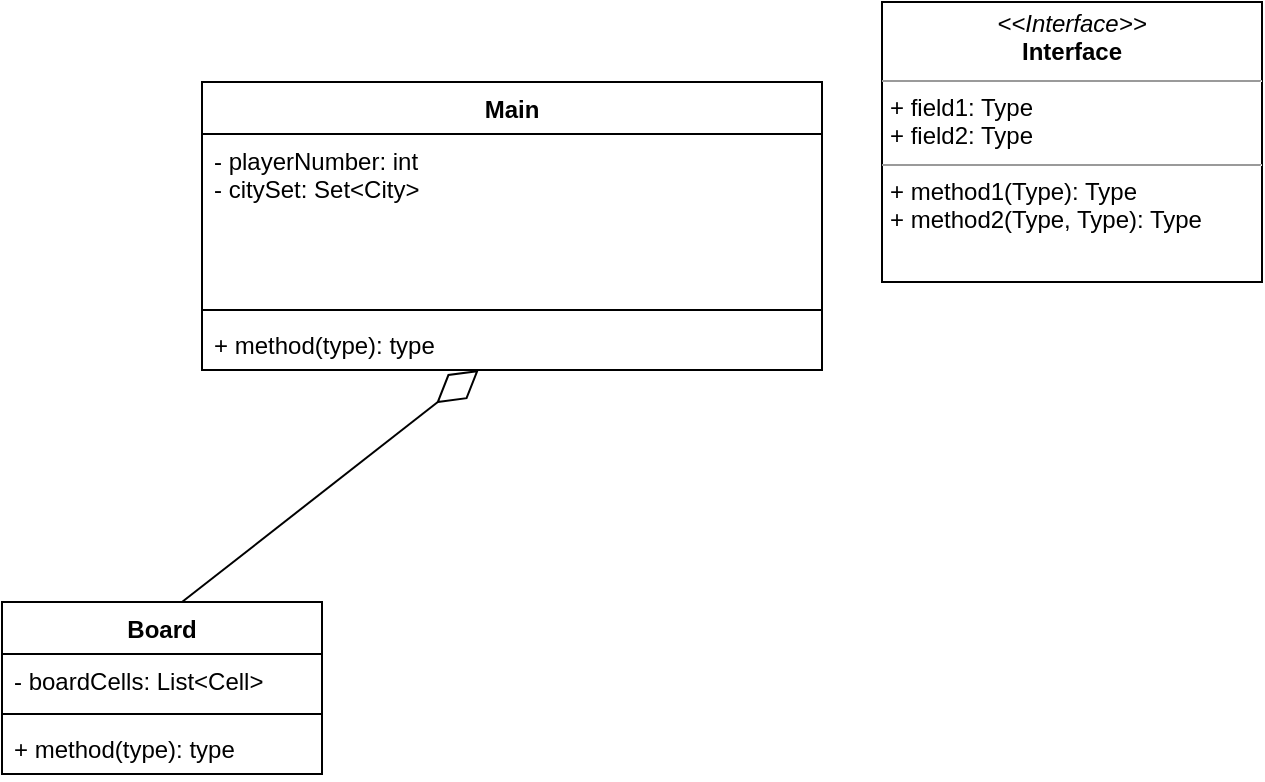 <mxfile version="13.9.9" type="device"><diagram id="C5RBs43oDa-KdzZeNtuy" name="Page-1"><mxGraphModel dx="1086" dy="806" grid="1" gridSize="10" guides="1" tooltips="1" connect="1" arrows="1" fold="1" page="1" pageScale="1" pageWidth="1169" pageHeight="1654" math="0" shadow="0"><root><mxCell id="WIyWlLk6GJQsqaUBKTNV-0"/><mxCell id="WIyWlLk6GJQsqaUBKTNV-1" parent="WIyWlLk6GJQsqaUBKTNV-0"/><mxCell id="sfREhDll6MHkPvJSDeP0-0" value="Main" style="swimlane;fontStyle=1;align=center;verticalAlign=top;childLayout=stackLayout;horizontal=1;startSize=26;horizontalStack=0;resizeParent=1;resizeParentMax=0;resizeLast=0;collapsible=1;marginBottom=0;" parent="WIyWlLk6GJQsqaUBKTNV-1" vertex="1"><mxGeometry x="250" y="70" width="310" height="144" as="geometry"/></mxCell><mxCell id="sfREhDll6MHkPvJSDeP0-1" value="- playerNumber: int&#10;- citySet: Set&lt;City&gt;&#10;&#10;" style="text;strokeColor=none;fillColor=none;align=left;verticalAlign=top;spacingLeft=4;spacingRight=4;overflow=hidden;rotatable=0;points=[[0,0.5],[1,0.5]];portConstraint=eastwest;" parent="sfREhDll6MHkPvJSDeP0-0" vertex="1"><mxGeometry y="26" width="310" height="84" as="geometry"/></mxCell><mxCell id="sfREhDll6MHkPvJSDeP0-2" value="" style="line;strokeWidth=1;fillColor=none;align=left;verticalAlign=middle;spacingTop=-1;spacingLeft=3;spacingRight=3;rotatable=0;labelPosition=right;points=[];portConstraint=eastwest;" parent="sfREhDll6MHkPvJSDeP0-0" vertex="1"><mxGeometry y="110" width="310" height="8" as="geometry"/></mxCell><mxCell id="sfREhDll6MHkPvJSDeP0-3" value="+ method(type): type" style="text;strokeColor=none;fillColor=none;align=left;verticalAlign=top;spacingLeft=4;spacingRight=4;overflow=hidden;rotatable=0;points=[[0,0.5],[1,0.5]];portConstraint=eastwest;" parent="sfREhDll6MHkPvJSDeP0-0" vertex="1"><mxGeometry y="118" width="310" height="26" as="geometry"/></mxCell><mxCell id="Q_bhG9ytnsoVerJaMTpS-0" value="" style="endArrow=diamondThin;endFill=0;endSize=24;html=1;" parent="WIyWlLk6GJQsqaUBKTNV-1" target="sfREhDll6MHkPvJSDeP0-3" edge="1"><mxGeometry width="160" relative="1" as="geometry"><mxPoint x="240" y="330" as="sourcePoint"/><mxPoint x="480" y="320" as="targetPoint"/><Array as="points"/></mxGeometry></mxCell><mxCell id="Q_bhG9ytnsoVerJaMTpS-2" value="Board" style="swimlane;fontStyle=1;align=center;verticalAlign=top;childLayout=stackLayout;horizontal=1;startSize=26;horizontalStack=0;resizeParent=1;resizeParentMax=0;resizeLast=0;collapsible=1;marginBottom=0;" parent="WIyWlLk6GJQsqaUBKTNV-1" vertex="1"><mxGeometry x="150" y="330" width="160" height="86" as="geometry"/></mxCell><mxCell id="Q_bhG9ytnsoVerJaMTpS-3" value="- boardCells: List&lt;Cell&gt;" style="text;strokeColor=none;fillColor=none;align=left;verticalAlign=top;spacingLeft=4;spacingRight=4;overflow=hidden;rotatable=0;points=[[0,0.5],[1,0.5]];portConstraint=eastwest;" parent="Q_bhG9ytnsoVerJaMTpS-2" vertex="1"><mxGeometry y="26" width="160" height="26" as="geometry"/></mxCell><mxCell id="Q_bhG9ytnsoVerJaMTpS-4" value="" style="line;strokeWidth=1;fillColor=none;align=left;verticalAlign=middle;spacingTop=-1;spacingLeft=3;spacingRight=3;rotatable=0;labelPosition=right;points=[];portConstraint=eastwest;" parent="Q_bhG9ytnsoVerJaMTpS-2" vertex="1"><mxGeometry y="52" width="160" height="8" as="geometry"/></mxCell><mxCell id="Q_bhG9ytnsoVerJaMTpS-5" value="+ method(type): type" style="text;strokeColor=none;fillColor=none;align=left;verticalAlign=top;spacingLeft=4;spacingRight=4;overflow=hidden;rotatable=0;points=[[0,0.5],[1,0.5]];portConstraint=eastwest;" parent="Q_bhG9ytnsoVerJaMTpS-2" vertex="1"><mxGeometry y="60" width="160" height="26" as="geometry"/></mxCell><mxCell id="RZHhTiSx2weKzG38PfJO-1" value="&lt;p style=&quot;margin:0px;margin-top:4px;text-align:center;&quot;&gt;&lt;i&gt;&amp;lt;&amp;lt;Interface&amp;gt;&amp;gt;&lt;/i&gt;&lt;br/&gt;&lt;b&gt;Interface&lt;/b&gt;&lt;/p&gt;&lt;hr size=&quot;1&quot;/&gt;&lt;p style=&quot;margin:0px;margin-left:4px;&quot;&gt;+ field1: Type&lt;br/&gt;+ field2: Type&lt;/p&gt;&lt;hr size=&quot;1&quot;/&gt;&lt;p style=&quot;margin:0px;margin-left:4px;&quot;&gt;+ method1(Type): Type&lt;br/&gt;+ method2(Type, Type): Type&lt;/p&gt;" style="verticalAlign=top;align=left;overflow=fill;fontSize=12;fontFamily=Helvetica;html=1;" vertex="1" parent="WIyWlLk6GJQsqaUBKTNV-1"><mxGeometry x="590" y="30" width="190" height="140" as="geometry"/></mxCell></root></mxGraphModel></diagram></mxfile>